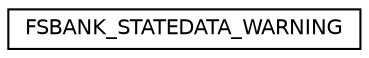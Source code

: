 digraph "Graphical Class Hierarchy"
{
  edge [fontname="Helvetica",fontsize="10",labelfontname="Helvetica",labelfontsize="10"];
  node [fontname="Helvetica",fontsize="10",shape=record];
  rankdir="LR";
  Node1 [label="FSBANK_STATEDATA_WARNING",height=0.2,width=0.4,color="black", fillcolor="white", style="filled",URL="$struct_f_s_b_a_n_k___s_t_a_t_e_d_a_t_a___w_a_r_n_i_n_g.html"];
}
